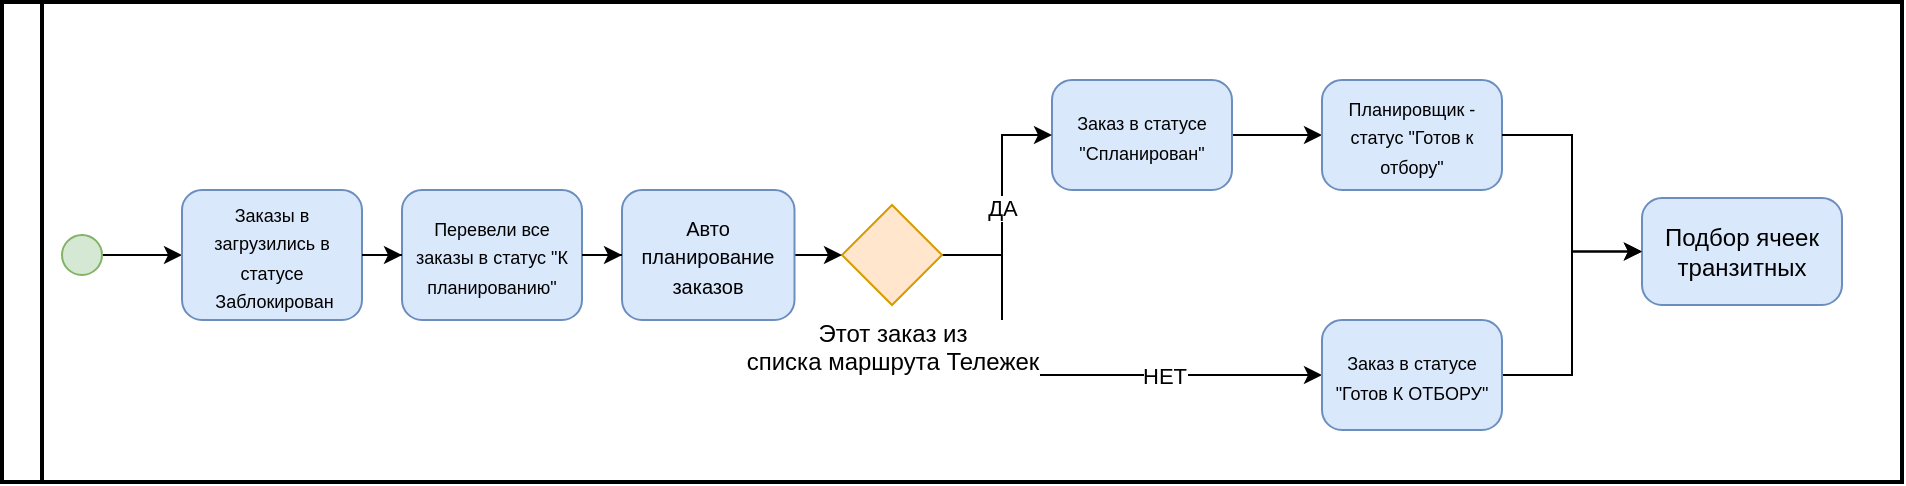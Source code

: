 <mxfile version="22.0.8" type="github">
  <diagram name="Page-1" id="c7488fd3-1785-93aa-aadb-54a6760d102a">
    <mxGraphModel dx="2662" dy="822" grid="1" gridSize="10" guides="1" tooltips="1" connect="1" arrows="1" fold="1" page="1" pageScale="1" pageWidth="1100" pageHeight="850" background="none" math="0" shadow="0">
      <root>
        <mxCell id="0" />
        <mxCell id="1" parent="0" />
        <mxCell id="TrzoBiRfz2zYVmt36XyP-1" value="" style="swimlane;html=1;startSize=20;fontStyle=0;collapsible=0;horizontal=0;swimlaneLine=1;swimlaneFillColor=#ffffff;strokeWidth=2;whiteSpace=wrap;" vertex="1" parent="1">
          <mxGeometry x="-1070" y="10" width="950" height="240" as="geometry" />
        </mxCell>
        <mxCell id="TrzoBiRfz2zYVmt36XyP-2" value="" style="edgeStyle=orthogonalEdgeStyle;rounded=0;orthogonalLoop=1;jettySize=auto;html=1;entryX=0;entryY=0.5;entryDx=0;entryDy=0;entryPerimeter=0;" edge="1" parent="TrzoBiRfz2zYVmt36XyP-1" source="TrzoBiRfz2zYVmt36XyP-3" target="TrzoBiRfz2zYVmt36XyP-4">
          <mxGeometry relative="1" as="geometry">
            <mxPoint x="120" y="40" as="targetPoint" />
          </mxGeometry>
        </mxCell>
        <mxCell id="TrzoBiRfz2zYVmt36XyP-3" value="" style="points=[[0.145,0.145,0],[0.5,0,0],[0.855,0.145,0],[1,0.5,0],[0.855,0.855,0],[0.5,1,0],[0.145,0.855,0],[0,0.5,0]];shape=mxgraph.bpmn.event;html=1;verticalLabelPosition=bottom;labelBackgroundColor=#ffffff;verticalAlign=top;align=center;perimeter=ellipsePerimeter;outlineConnect=0;aspect=fixed;outline=standard;symbol=general;fillColor=#d5e8d4;strokeColor=#82b366;" vertex="1" parent="TrzoBiRfz2zYVmt36XyP-1">
          <mxGeometry x="30" y="116.5" width="20" height="20" as="geometry" />
        </mxCell>
        <mxCell id="TrzoBiRfz2zYVmt36XyP-4" value="&lt;font style=&quot;font-size: 9px;&quot;&gt;Заказы в загрузились в статусе&lt;br&gt;&amp;nbsp;Заблокирован&lt;/font&gt;" style="points=[[0.25,0,0],[0.5,0,0],[0.75,0,0],[1,0.25,0],[1,0.5,0],[1,0.75,0],[0.75,1,0],[0.5,1,0],[0.25,1,0],[0,0.75,0],[0,0.5,0],[0,0.25,0]];shape=mxgraph.bpmn.task;whiteSpace=wrap;rectStyle=rounded;size=10;html=1;container=1;expand=0;collapsible=0;taskMarker=abstract;fillColor=#dae8fc;strokeColor=#6c8ebf;" vertex="1" parent="TrzoBiRfz2zYVmt36XyP-1">
          <mxGeometry x="90" y="94" width="90" height="65" as="geometry" />
        </mxCell>
        <mxCell id="TrzoBiRfz2zYVmt36XyP-5" value="&lt;font style=&quot;font-size: 9px;&quot;&gt;Перевели все заказы в статус &quot;К планированию&quot;&lt;/font&gt;" style="points=[[0.25,0,0],[0.5,0,0],[0.75,0,0],[1,0.25,0],[1,0.5,0],[1,0.75,0],[0.75,1,0],[0.5,1,0],[0.25,1,0],[0,0.75,0],[0,0.5,0],[0,0.25,0]];shape=mxgraph.bpmn.task;whiteSpace=wrap;rectStyle=rounded;size=10;html=1;container=1;expand=0;collapsible=0;taskMarker=abstract;fillColor=#dae8fc;strokeColor=#6c8ebf;" vertex="1" parent="TrzoBiRfz2zYVmt36XyP-1">
          <mxGeometry x="200" y="94" width="90" height="65" as="geometry" />
        </mxCell>
        <mxCell id="TrzoBiRfz2zYVmt36XyP-6" value="" style="edgeStyle=orthogonalEdgeStyle;rounded=0;orthogonalLoop=1;jettySize=auto;html=1;" edge="1" parent="TrzoBiRfz2zYVmt36XyP-1" source="TrzoBiRfz2zYVmt36XyP-7" target="TrzoBiRfz2zYVmt36XyP-17">
          <mxGeometry relative="1" as="geometry" />
        </mxCell>
        <mxCell id="TrzoBiRfz2zYVmt36XyP-7" value="&lt;font style=&quot;font-size: 9px;&quot;&gt;Заказ в статусе &quot;Спланирован&quot;&lt;/font&gt;" style="points=[[0.25,0,0],[0.5,0,0],[0.75,0,0],[1,0.25,0],[1,0.5,0],[1,0.75,0],[0.75,1,0],[0.5,1,0],[0.25,1,0],[0,0.75,0],[0,0.5,0],[0,0.25,0]];shape=mxgraph.bpmn.task;whiteSpace=wrap;rectStyle=rounded;size=10;html=1;container=1;expand=0;collapsible=0;taskMarker=abstract;fillColor=#dae8fc;strokeColor=#6c8ebf;" vertex="1" parent="TrzoBiRfz2zYVmt36XyP-1">
          <mxGeometry x="525" y="39" width="90" height="55" as="geometry" />
        </mxCell>
        <mxCell id="TrzoBiRfz2zYVmt36XyP-8" style="edgeStyle=orthogonalEdgeStyle;rounded=0;orthogonalLoop=1;jettySize=auto;html=1;entryX=0;entryY=0.5;entryDx=0;entryDy=0;entryPerimeter=0;" edge="1" parent="TrzoBiRfz2zYVmt36XyP-1" source="TrzoBiRfz2zYVmt36XyP-12" target="TrzoBiRfz2zYVmt36XyP-16">
          <mxGeometry relative="1" as="geometry">
            <Array as="points">
              <mxPoint x="500" y="127" />
              <mxPoint x="500" y="187" />
            </Array>
          </mxGeometry>
        </mxCell>
        <mxCell id="TrzoBiRfz2zYVmt36XyP-9" value="НЕТ" style="edgeLabel;html=1;align=center;verticalAlign=middle;resizable=0;points=[];" vertex="1" connectable="0" parent="TrzoBiRfz2zYVmt36XyP-8">
          <mxGeometry x="-0.154" y="-1" relative="1" as="geometry">
            <mxPoint x="65" y="-1" as="offset" />
          </mxGeometry>
        </mxCell>
        <mxCell id="TrzoBiRfz2zYVmt36XyP-10" style="edgeStyle=orthogonalEdgeStyle;rounded=0;orthogonalLoop=1;jettySize=auto;html=1;entryX=0;entryY=0.5;entryDx=0;entryDy=0;entryPerimeter=0;" edge="1" parent="TrzoBiRfz2zYVmt36XyP-1" source="TrzoBiRfz2zYVmt36XyP-12" target="TrzoBiRfz2zYVmt36XyP-7">
          <mxGeometry relative="1" as="geometry">
            <Array as="points">
              <mxPoint x="500" y="127" />
              <mxPoint x="500" y="67" />
            </Array>
          </mxGeometry>
        </mxCell>
        <mxCell id="TrzoBiRfz2zYVmt36XyP-11" value="ДА" style="edgeLabel;html=1;align=center;verticalAlign=middle;resizable=0;points=[];" vertex="1" connectable="0" parent="TrzoBiRfz2zYVmt36XyP-10">
          <mxGeometry x="-0.063" relative="1" as="geometry">
            <mxPoint as="offset" />
          </mxGeometry>
        </mxCell>
        <mxCell id="TrzoBiRfz2zYVmt36XyP-12" value="Этот заказ из &lt;br&gt;списка маршрута Тележек" style="points=[[0.25,0.25,0],[0.5,0,0],[0.75,0.25,0],[1,0.5,0],[0.75,0.75,0],[0.5,1,0],[0.25,0.75,0],[0,0.5,0]];shape=mxgraph.bpmn.gateway2;html=1;verticalLabelPosition=bottom;labelBackgroundColor=#ffffff;verticalAlign=top;align=center;perimeter=rhombusPerimeter;outlineConnect=0;outline=none;symbol=none;fillColor=#ffe6cc;strokeColor=#d79b00;" vertex="1" parent="TrzoBiRfz2zYVmt36XyP-1">
          <mxGeometry x="420" y="101.5" width="50" height="50" as="geometry" />
        </mxCell>
        <mxCell id="TrzoBiRfz2zYVmt36XyP-13" style="edgeStyle=orthogonalEdgeStyle;rounded=0;orthogonalLoop=1;jettySize=auto;html=1;exitX=1;exitY=0.5;exitDx=0;exitDy=0;exitPerimeter=0;" edge="1" parent="TrzoBiRfz2zYVmt36XyP-1" source="TrzoBiRfz2zYVmt36XyP-14">
          <mxGeometry relative="1" as="geometry">
            <mxPoint x="420" y="126.448" as="targetPoint" />
          </mxGeometry>
        </mxCell>
        <mxCell id="TrzoBiRfz2zYVmt36XyP-14" value="&lt;font size=&quot;1&quot;&gt;Авто планирование заказов&lt;/font&gt;" style="points=[[0.25,0,0],[0.5,0,0],[0.75,0,0],[1,0.25,0],[1,0.5,0],[1,0.75,0],[0.75,1,0],[0.5,1,0],[0.25,1,0],[0,0.75,0],[0,0.5,0],[0,0.25,0]];shape=mxgraph.bpmn.task;whiteSpace=wrap;rectStyle=rounded;size=10;html=1;container=1;expand=0;collapsible=0;taskMarker=abstract;fillColor=#dae8fc;strokeColor=#6c8ebf;" vertex="1" parent="TrzoBiRfz2zYVmt36XyP-1">
          <mxGeometry x="310" y="94" width="86.25" height="65" as="geometry" />
        </mxCell>
        <mxCell id="TrzoBiRfz2zYVmt36XyP-15" style="edgeStyle=orthogonalEdgeStyle;rounded=0;orthogonalLoop=1;jettySize=auto;html=1;entryX=0;entryY=0.5;entryDx=0;entryDy=0;entryPerimeter=0;" edge="1" parent="TrzoBiRfz2zYVmt36XyP-1" source="TrzoBiRfz2zYVmt36XyP-16" target="TrzoBiRfz2zYVmt36XyP-18">
          <mxGeometry relative="1" as="geometry" />
        </mxCell>
        <mxCell id="TrzoBiRfz2zYVmt36XyP-16" value="&lt;font style=&quot;font-size: 9px;&quot;&gt;Заказ в статусе &quot;Готов К ОТБОРУ&quot;&lt;/font&gt;" style="points=[[0.25,0,0],[0.5,0,0],[0.75,0,0],[1,0.25,0],[1,0.5,0],[1,0.75,0],[0.75,1,0],[0.5,1,0],[0.25,1,0],[0,0.75,0],[0,0.5,0],[0,0.25,0]];shape=mxgraph.bpmn.task;whiteSpace=wrap;rectStyle=rounded;size=10;html=1;container=1;expand=0;collapsible=0;taskMarker=abstract;fillColor=#dae8fc;strokeColor=#6c8ebf;" vertex="1" parent="TrzoBiRfz2zYVmt36XyP-1">
          <mxGeometry x="660" y="159" width="90" height="55" as="geometry" />
        </mxCell>
        <mxCell id="TrzoBiRfz2zYVmt36XyP-17" value="&lt;font style=&quot;font-size: 9px;&quot;&gt;Планировщик - статус &quot;Готов к отбору&quot;&lt;/font&gt;" style="points=[[0.25,0,0],[0.5,0,0],[0.75,0,0],[1,0.25,0],[1,0.5,0],[1,0.75,0],[0.75,1,0],[0.5,1,0],[0.25,1,0],[0,0.75,0],[0,0.5,0],[0,0.25,0]];shape=mxgraph.bpmn.task;whiteSpace=wrap;rectStyle=rounded;size=10;html=1;container=1;expand=0;collapsible=0;taskMarker=abstract;fillColor=#dae8fc;strokeColor=#6c8ebf;" vertex="1" parent="TrzoBiRfz2zYVmt36XyP-1">
          <mxGeometry x="660" y="39" width="90" height="55" as="geometry" />
        </mxCell>
        <mxCell id="TrzoBiRfz2zYVmt36XyP-18" value="Подбор ячеек транзитных" style="points=[[0.25,0,0],[0.5,0,0],[0.75,0,0],[1,0.25,0],[1,0.5,0],[1,0.75,0],[0.75,1,0],[0.5,1,0],[0.25,1,0],[0,0.75,0],[0,0.5,0],[0,0.25,0]];shape=mxgraph.bpmn.task;whiteSpace=wrap;rectStyle=rounded;size=10;html=1;container=1;expand=0;collapsible=0;taskMarker=abstract;fillColor=#dae8fc;strokeColor=#6c8ebf;" vertex="1" parent="TrzoBiRfz2zYVmt36XyP-1">
          <mxGeometry x="820" y="98" width="100" height="53.5" as="geometry" />
        </mxCell>
        <mxCell id="TrzoBiRfz2zYVmt36XyP-19" style="edgeStyle=orthogonalEdgeStyle;rounded=0;orthogonalLoop=1;jettySize=auto;html=1;entryX=0;entryY=0.5;entryDx=0;entryDy=0;entryPerimeter=0;" edge="1" parent="TrzoBiRfz2zYVmt36XyP-1" source="TrzoBiRfz2zYVmt36XyP-17" target="TrzoBiRfz2zYVmt36XyP-18">
          <mxGeometry relative="1" as="geometry" />
        </mxCell>
        <mxCell id="TrzoBiRfz2zYVmt36XyP-20" style="edgeStyle=orthogonalEdgeStyle;rounded=0;orthogonalLoop=1;jettySize=auto;html=1;entryX=0;entryY=0.5;entryDx=0;entryDy=0;entryPerimeter=0;" edge="1" parent="TrzoBiRfz2zYVmt36XyP-1" source="TrzoBiRfz2zYVmt36XyP-4" target="TrzoBiRfz2zYVmt36XyP-5">
          <mxGeometry relative="1" as="geometry" />
        </mxCell>
        <mxCell id="TrzoBiRfz2zYVmt36XyP-21" style="edgeStyle=orthogonalEdgeStyle;rounded=0;orthogonalLoop=1;jettySize=auto;html=1;entryX=0;entryY=0.5;entryDx=0;entryDy=0;entryPerimeter=0;" edge="1" parent="TrzoBiRfz2zYVmt36XyP-1" source="TrzoBiRfz2zYVmt36XyP-5" target="TrzoBiRfz2zYVmt36XyP-14">
          <mxGeometry relative="1" as="geometry" />
        </mxCell>
      </root>
    </mxGraphModel>
  </diagram>
</mxfile>
